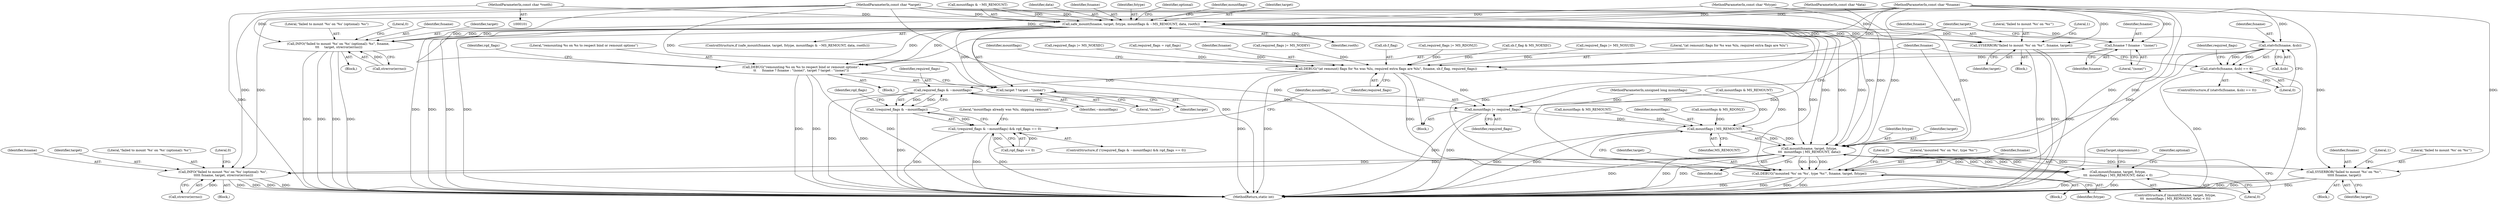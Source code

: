 digraph "0_lxc_592fd47a6245508b79fe6ac819fe6d3b2c1289be_5@pointer" {
"1000108" [label="(MethodParameterIn,const char *rootfs)"];
"1000112" [label="(Call,safe_mount(fsname, target, fstype, mountflags & ~MS_REMOUNT, data, rootfs))"];
"1000125" [label="(Call,INFO(\"failed to mount '%s' on '%s' (optional): %s\", fsname,\n \t\t\t     target, strerror(errno)))"];
"1000135" [label="(Call,SYSERROR(\"failed to mount '%s' on '%s'\", fsname, target))"];
"1000151" [label="(Call,DEBUG(\"remounting %s on %s to respect bind or remount options\",\n\t\t      fsname ? fsname : \"(none)\", target ? target : \"(none)\"))"];
"1000153" [label="(Call,fsname ? fsname : \"(none)\")"];
"1000157" [label="(Call,target ? target : \"(none)\")"];
"1000174" [label="(Call,statvfs(fsname, &sb))"];
"1000173" [label="(Call,statvfs(fsname, &sb) == 0)"];
"1000220" [label="(Call,DEBUG(\"(at remount) flags for %s was %lu, required extra flags are %lu\", fsname, sb.f_flag, required_flags))"];
"1000236" [label="(Call,required_flags & ~mountflags)"];
"1000235" [label="(Call,!(required_flags & ~mountflags))"];
"1000234" [label="(Call,!(required_flags & ~mountflags) && rqd_flags == 0)"];
"1000247" [label="(Call,mountflags |= required_flags)"];
"1000256" [label="(Call,mountflags | MS_REMOUNT)"];
"1000252" [label="(Call,mount(fsname, target, fstype,\n\t\t\t  mountflags | MS_REMOUNT, data))"];
"1000251" [label="(Call,mount(fsname, target, fstype,\n\t\t\t  mountflags | MS_REMOUNT, data) < 0)"];
"1000265" [label="(Call,INFO(\"failed to mount '%s' on '%s' (optional): %s\",\n \t\t\t\t\t fsname, target, strerror(errno)))"];
"1000275" [label="(Call,SYSERROR(\"failed to mount '%s' on '%s'\",\n\t\t\t\t\t fsname, target))"];
"1000283" [label="(Call,DEBUG(\"mounted '%s' on '%s', type '%s'\", fsname, target, fstype))"];
"1000281" [label="(Literal,1)"];
"1000175" [label="(Identifier,fsname)"];
"1000244" [label="(Literal,\"mountflags already was %lu, skipping remount\")"];
"1000249" [label="(Identifier,required_flags)"];
"1000272" [label="(Literal,0)"];
"1000282" [label="(JumpTarget,skipremount:)"];
"1000105" [label="(MethodParameterIn,unsigned long mountflags)"];
"1000153" [label="(Call,fsname ? fsname : \"(none)\")"];
"1000103" [label="(MethodParameterIn,const char *target)"];
"1000235" [label="(Call,!(required_flags & ~mountflags))"];
"1000123" [label="(Identifier,optional)"];
"1000155" [label="(Identifier,fsname)"];
"1000251" [label="(Call,mount(fsname, target, fstype,\n\t\t\t  mountflags | MS_REMOUNT, data) < 0)"];
"1000267" [label="(Identifier,fsname)"];
"1000266" [label="(Literal,\"failed to mount '%s' on '%s' (optional): %s\")"];
"1000258" [label="(Identifier,MS_REMOUNT)"];
"1000150" [label="(Block,)"];
"1000257" [label="(Identifier,mountflags)"];
"1000239" [label="(Call,rqd_flags == 0)"];
"1000111" [label="(ControlStructure,if (safe_mount(fsname, target, fstype, mountflags & ~MS_REMOUNT, data, rootfs)))"];
"1000106" [label="(MethodParameterIn,const char *data)"];
"1000112" [label="(Call,safe_mount(fsname, target, fstype, mountflags & ~MS_REMOUNT, data, rootfs))"];
"1000145" [label="(Identifier,mountflags)"];
"1000276" [label="(Literal,\"failed to mount '%s' on '%s'\")"];
"1000104" [label="(MethodParameterIn,const char *fstype)"];
"1000212" [label="(Call,sb.f_flag & MS_NOEXEC)"];
"1000236" [label="(Call,required_flags & ~mountflags)"];
"1000217" [label="(Call,required_flags |= MS_NOEXEC)"];
"1000114" [label="(Identifier,target)"];
"1000277" [label="(Identifier,fsname)"];
"1000166" [label="(Call,mountflags & MS_RDONLY)"];
"1000181" [label="(Call,required_flags = rqd_flags)"];
"1000182" [label="(Identifier,required_flags)"];
"1000226" [label="(Identifier,required_flags)"];
"1000259" [label="(Identifier,data)"];
"1000141" [label="(Literal,1)"];
"1000156" [label="(Literal,\"(none)\")"];
"1000108" [label="(MethodParameterIn,const char *rootfs)"];
"1000163" [label="(Identifier,rqd_flags)"];
"1000265" [label="(Call,INFO(\"failed to mount '%s' on '%s' (optional): %s\",\n \t\t\t\t\t fsname, target, strerror(errno)))"];
"1000135" [label="(Call,SYSERROR(\"failed to mount '%s' on '%s'\", fsname, target))"];
"1000129" [label="(Call,strerror(errno))"];
"1000176" [label="(Call,&sb)"];
"1000284" [label="(Literal,\"mounted '%s' on '%s', type '%s'\")"];
"1000233" [label="(ControlStructure,if (!(required_flags & ~mountflags) && rqd_flags == 0))"];
"1000275" [label="(Call,SYSERROR(\"failed to mount '%s' on '%s'\",\n\t\t\t\t\t fsname, target))"];
"1000240" [label="(Identifier,rqd_flags)"];
"1000222" [label="(Identifier,fsname)"];
"1000260" [label="(Literal,0)"];
"1000229" [label="(Call,mountflags & MS_REMOUNT)"];
"1000252" [label="(Call,mount(fsname, target, fstype,\n\t\t\t  mountflags | MS_REMOUNT, data))"];
"1000274" [label="(Block,)"];
"1000134" [label="(Block,)"];
"1000220" [label="(Call,DEBUG(\"(at remount) flags for %s was %lu, required extra flags are %lu\", fsname, sb.f_flag, required_flags))"];
"1000128" [label="(Identifier,target)"];
"1000152" [label="(Literal,\"remounting %s on %s to respect bind or remount options\")"];
"1000126" [label="(Literal,\"failed to mount '%s' on '%s' (optional): %s\")"];
"1000238" [label="(Identifier,~mountflags)"];
"1000199" [label="(Call,required_flags |= MS_NODEV)"];
"1000263" [label="(Identifier,optional)"];
"1000132" [label="(Literal,0)"];
"1000158" [label="(Identifier,target)"];
"1000116" [label="(Call,mountflags & ~MS_REMOUNT)"];
"1000137" [label="(Identifier,fsname)"];
"1000285" [label="(Identifier,fsname)"];
"1000234" [label="(Call,!(required_flags & ~mountflags) && rqd_flags == 0)"];
"1000269" [label="(Call,strerror(errno))"];
"1000255" [label="(Identifier,fstype)"];
"1000256" [label="(Call,mountflags | MS_REMOUNT)"];
"1000250" [label="(ControlStructure,if (mount(fsname, target, fstype,\n\t\t\t  mountflags | MS_REMOUNT, data) < 0))"];
"1000154" [label="(Identifier,fsname)"];
"1000119" [label="(Identifier,data)"];
"1000283" [label="(Call,DEBUG(\"mounted '%s' on '%s', type '%s'\", fsname, target, fstype))"];
"1000138" [label="(Identifier,target)"];
"1000237" [label="(Identifier,required_flags)"];
"1000268" [label="(Identifier,target)"];
"1000173" [label="(Call,statvfs(fsname, &sb) == 0)"];
"1000253" [label="(Identifier,fsname)"];
"1000223" [label="(Call,sb.f_flag)"];
"1000113" [label="(Identifier,fsname)"];
"1000151" [label="(Call,DEBUG(\"remounting %s on %s to respect bind or remount options\",\n\t\t      fsname ? fsname : \"(none)\", target ? target : \"(none)\"))"];
"1000254" [label="(Identifier,target)"];
"1000287" [label="(Identifier,fstype)"];
"1000102" [label="(MethodParameterIn,const char *fsname)"];
"1000248" [label="(Identifier,mountflags)"];
"1000127" [label="(Identifier,fsname)"];
"1000286" [label="(Identifier,target)"];
"1000289" [label="(Literal,0)"];
"1000109" [label="(Block,)"];
"1000190" [label="(Call,required_flags |= MS_NOSUID)"];
"1000124" [label="(Block,)"];
"1000144" [label="(Call,mountflags & MS_REMOUNT)"];
"1000157" [label="(Call,target ? target : \"(none)\")"];
"1000115" [label="(Identifier,fstype)"];
"1000136" [label="(Literal,\"failed to mount '%s' on '%s'\")"];
"1000160" [label="(Literal,\"(none)\")"];
"1000174" [label="(Call,statvfs(fsname, &sb))"];
"1000290" [label="(MethodReturn,static int)"];
"1000221" [label="(Literal,\"(at remount) flags for %s was %lu, required extra flags are %lu\")"];
"1000230" [label="(Identifier,mountflags)"];
"1000178" [label="(Literal,0)"];
"1000125" [label="(Call,INFO(\"failed to mount '%s' on '%s' (optional): %s\", fsname,\n \t\t\t     target, strerror(errno)))"];
"1000120" [label="(Identifier,rootfs)"];
"1000247" [label="(Call,mountflags |= required_flags)"];
"1000264" [label="(Block,)"];
"1000278" [label="(Identifier,target)"];
"1000159" [label="(Identifier,target)"];
"1000208" [label="(Call,required_flags |= MS_RDONLY)"];
"1000179" [label="(Block,)"];
"1000172" [label="(ControlStructure,if (statvfs(fsname, &sb) == 0))"];
"1000108" -> "1000101"  [label="AST: "];
"1000108" -> "1000290"  [label="DDG: "];
"1000108" -> "1000112"  [label="DDG: "];
"1000112" -> "1000111"  [label="AST: "];
"1000112" -> "1000120"  [label="CFG: "];
"1000113" -> "1000112"  [label="AST: "];
"1000114" -> "1000112"  [label="AST: "];
"1000115" -> "1000112"  [label="AST: "];
"1000116" -> "1000112"  [label="AST: "];
"1000119" -> "1000112"  [label="AST: "];
"1000120" -> "1000112"  [label="AST: "];
"1000123" -> "1000112"  [label="CFG: "];
"1000145" -> "1000112"  [label="CFG: "];
"1000112" -> "1000290"  [label="DDG: "];
"1000112" -> "1000290"  [label="DDG: "];
"1000112" -> "1000290"  [label="DDG: "];
"1000112" -> "1000290"  [label="DDG: "];
"1000112" -> "1000290"  [label="DDG: "];
"1000102" -> "1000112"  [label="DDG: "];
"1000103" -> "1000112"  [label="DDG: "];
"1000104" -> "1000112"  [label="DDG: "];
"1000116" -> "1000112"  [label="DDG: "];
"1000116" -> "1000112"  [label="DDG: "];
"1000106" -> "1000112"  [label="DDG: "];
"1000112" -> "1000125"  [label="DDG: "];
"1000112" -> "1000125"  [label="DDG: "];
"1000112" -> "1000135"  [label="DDG: "];
"1000112" -> "1000135"  [label="DDG: "];
"1000112" -> "1000151"  [label="DDG: "];
"1000112" -> "1000151"  [label="DDG: "];
"1000112" -> "1000153"  [label="DDG: "];
"1000112" -> "1000157"  [label="DDG: "];
"1000112" -> "1000174"  [label="DDG: "];
"1000112" -> "1000252"  [label="DDG: "];
"1000112" -> "1000252"  [label="DDG: "];
"1000112" -> "1000252"  [label="DDG: "];
"1000112" -> "1000283"  [label="DDG: "];
"1000112" -> "1000283"  [label="DDG: "];
"1000112" -> "1000283"  [label="DDG: "];
"1000125" -> "1000124"  [label="AST: "];
"1000125" -> "1000129"  [label="CFG: "];
"1000126" -> "1000125"  [label="AST: "];
"1000127" -> "1000125"  [label="AST: "];
"1000128" -> "1000125"  [label="AST: "];
"1000129" -> "1000125"  [label="AST: "];
"1000132" -> "1000125"  [label="CFG: "];
"1000125" -> "1000290"  [label="DDG: "];
"1000125" -> "1000290"  [label="DDG: "];
"1000125" -> "1000290"  [label="DDG: "];
"1000125" -> "1000290"  [label="DDG: "];
"1000102" -> "1000125"  [label="DDG: "];
"1000103" -> "1000125"  [label="DDG: "];
"1000129" -> "1000125"  [label="DDG: "];
"1000135" -> "1000134"  [label="AST: "];
"1000135" -> "1000138"  [label="CFG: "];
"1000136" -> "1000135"  [label="AST: "];
"1000137" -> "1000135"  [label="AST: "];
"1000138" -> "1000135"  [label="AST: "];
"1000141" -> "1000135"  [label="CFG: "];
"1000135" -> "1000290"  [label="DDG: "];
"1000135" -> "1000290"  [label="DDG: "];
"1000135" -> "1000290"  [label="DDG: "];
"1000102" -> "1000135"  [label="DDG: "];
"1000103" -> "1000135"  [label="DDG: "];
"1000151" -> "1000150"  [label="AST: "];
"1000151" -> "1000157"  [label="CFG: "];
"1000152" -> "1000151"  [label="AST: "];
"1000153" -> "1000151"  [label="AST: "];
"1000157" -> "1000151"  [label="AST: "];
"1000163" -> "1000151"  [label="CFG: "];
"1000151" -> "1000290"  [label="DDG: "];
"1000151" -> "1000290"  [label="DDG: "];
"1000151" -> "1000290"  [label="DDG: "];
"1000102" -> "1000151"  [label="DDG: "];
"1000103" -> "1000151"  [label="DDG: "];
"1000153" -> "1000155"  [label="CFG: "];
"1000153" -> "1000156"  [label="CFG: "];
"1000154" -> "1000153"  [label="AST: "];
"1000155" -> "1000153"  [label="AST: "];
"1000156" -> "1000153"  [label="AST: "];
"1000158" -> "1000153"  [label="CFG: "];
"1000102" -> "1000153"  [label="DDG: "];
"1000157" -> "1000159"  [label="CFG: "];
"1000157" -> "1000160"  [label="CFG: "];
"1000158" -> "1000157"  [label="AST: "];
"1000159" -> "1000157"  [label="AST: "];
"1000160" -> "1000157"  [label="AST: "];
"1000103" -> "1000157"  [label="DDG: "];
"1000174" -> "1000173"  [label="AST: "];
"1000174" -> "1000176"  [label="CFG: "];
"1000175" -> "1000174"  [label="AST: "];
"1000176" -> "1000174"  [label="AST: "];
"1000178" -> "1000174"  [label="CFG: "];
"1000174" -> "1000290"  [label="DDG: "];
"1000174" -> "1000173"  [label="DDG: "];
"1000174" -> "1000173"  [label="DDG: "];
"1000102" -> "1000174"  [label="DDG: "];
"1000174" -> "1000220"  [label="DDG: "];
"1000174" -> "1000252"  [label="DDG: "];
"1000173" -> "1000172"  [label="AST: "];
"1000173" -> "1000178"  [label="CFG: "];
"1000178" -> "1000173"  [label="AST: "];
"1000182" -> "1000173"  [label="CFG: "];
"1000253" -> "1000173"  [label="CFG: "];
"1000173" -> "1000290"  [label="DDG: "];
"1000173" -> "1000290"  [label="DDG: "];
"1000220" -> "1000179"  [label="AST: "];
"1000220" -> "1000226"  [label="CFG: "];
"1000221" -> "1000220"  [label="AST: "];
"1000222" -> "1000220"  [label="AST: "];
"1000223" -> "1000220"  [label="AST: "];
"1000226" -> "1000220"  [label="AST: "];
"1000230" -> "1000220"  [label="CFG: "];
"1000220" -> "1000290"  [label="DDG: "];
"1000220" -> "1000290"  [label="DDG: "];
"1000102" -> "1000220"  [label="DDG: "];
"1000212" -> "1000220"  [label="DDG: "];
"1000181" -> "1000220"  [label="DDG: "];
"1000208" -> "1000220"  [label="DDG: "];
"1000199" -> "1000220"  [label="DDG: "];
"1000190" -> "1000220"  [label="DDG: "];
"1000217" -> "1000220"  [label="DDG: "];
"1000220" -> "1000236"  [label="DDG: "];
"1000220" -> "1000247"  [label="DDG: "];
"1000220" -> "1000252"  [label="DDG: "];
"1000220" -> "1000283"  [label="DDG: "];
"1000236" -> "1000235"  [label="AST: "];
"1000236" -> "1000238"  [label="CFG: "];
"1000237" -> "1000236"  [label="AST: "];
"1000238" -> "1000236"  [label="AST: "];
"1000235" -> "1000236"  [label="CFG: "];
"1000236" -> "1000290"  [label="DDG: "];
"1000236" -> "1000290"  [label="DDG: "];
"1000236" -> "1000235"  [label="DDG: "];
"1000236" -> "1000235"  [label="DDG: "];
"1000236" -> "1000247"  [label="DDG: "];
"1000235" -> "1000234"  [label="AST: "];
"1000240" -> "1000235"  [label="CFG: "];
"1000234" -> "1000235"  [label="CFG: "];
"1000235" -> "1000290"  [label="DDG: "];
"1000235" -> "1000234"  [label="DDG: "];
"1000234" -> "1000233"  [label="AST: "];
"1000234" -> "1000239"  [label="CFG: "];
"1000239" -> "1000234"  [label="AST: "];
"1000244" -> "1000234"  [label="CFG: "];
"1000248" -> "1000234"  [label="CFG: "];
"1000234" -> "1000290"  [label="DDG: "];
"1000234" -> "1000290"  [label="DDG: "];
"1000234" -> "1000290"  [label="DDG: "];
"1000239" -> "1000234"  [label="DDG: "];
"1000239" -> "1000234"  [label="DDG: "];
"1000247" -> "1000179"  [label="AST: "];
"1000247" -> "1000249"  [label="CFG: "];
"1000248" -> "1000247"  [label="AST: "];
"1000249" -> "1000247"  [label="AST: "];
"1000253" -> "1000247"  [label="CFG: "];
"1000247" -> "1000290"  [label="DDG: "];
"1000247" -> "1000290"  [label="DDG: "];
"1000229" -> "1000247"  [label="DDG: "];
"1000105" -> "1000247"  [label="DDG: "];
"1000247" -> "1000256"  [label="DDG: "];
"1000256" -> "1000252"  [label="AST: "];
"1000256" -> "1000258"  [label="CFG: "];
"1000257" -> "1000256"  [label="AST: "];
"1000258" -> "1000256"  [label="AST: "];
"1000259" -> "1000256"  [label="CFG: "];
"1000256" -> "1000290"  [label="DDG: "];
"1000256" -> "1000290"  [label="DDG: "];
"1000256" -> "1000252"  [label="DDG: "];
"1000256" -> "1000252"  [label="DDG: "];
"1000166" -> "1000256"  [label="DDG: "];
"1000105" -> "1000256"  [label="DDG: "];
"1000229" -> "1000256"  [label="DDG: "];
"1000144" -> "1000256"  [label="DDG: "];
"1000252" -> "1000251"  [label="AST: "];
"1000252" -> "1000259"  [label="CFG: "];
"1000253" -> "1000252"  [label="AST: "];
"1000254" -> "1000252"  [label="AST: "];
"1000255" -> "1000252"  [label="AST: "];
"1000259" -> "1000252"  [label="AST: "];
"1000260" -> "1000252"  [label="CFG: "];
"1000252" -> "1000290"  [label="DDG: "];
"1000252" -> "1000290"  [label="DDG: "];
"1000252" -> "1000290"  [label="DDG: "];
"1000252" -> "1000251"  [label="DDG: "];
"1000252" -> "1000251"  [label="DDG: "];
"1000252" -> "1000251"  [label="DDG: "];
"1000252" -> "1000251"  [label="DDG: "];
"1000252" -> "1000251"  [label="DDG: "];
"1000102" -> "1000252"  [label="DDG: "];
"1000103" -> "1000252"  [label="DDG: "];
"1000104" -> "1000252"  [label="DDG: "];
"1000106" -> "1000252"  [label="DDG: "];
"1000252" -> "1000265"  [label="DDG: "];
"1000252" -> "1000265"  [label="DDG: "];
"1000252" -> "1000275"  [label="DDG: "];
"1000252" -> "1000275"  [label="DDG: "];
"1000252" -> "1000283"  [label="DDG: "];
"1000252" -> "1000283"  [label="DDG: "];
"1000252" -> "1000283"  [label="DDG: "];
"1000251" -> "1000250"  [label="AST: "];
"1000251" -> "1000260"  [label="CFG: "];
"1000260" -> "1000251"  [label="AST: "];
"1000263" -> "1000251"  [label="CFG: "];
"1000282" -> "1000251"  [label="CFG: "];
"1000251" -> "1000290"  [label="DDG: "];
"1000251" -> "1000290"  [label="DDG: "];
"1000265" -> "1000264"  [label="AST: "];
"1000265" -> "1000269"  [label="CFG: "];
"1000266" -> "1000265"  [label="AST: "];
"1000267" -> "1000265"  [label="AST: "];
"1000268" -> "1000265"  [label="AST: "];
"1000269" -> "1000265"  [label="AST: "];
"1000272" -> "1000265"  [label="CFG: "];
"1000265" -> "1000290"  [label="DDG: "];
"1000265" -> "1000290"  [label="DDG: "];
"1000265" -> "1000290"  [label="DDG: "];
"1000265" -> "1000290"  [label="DDG: "];
"1000102" -> "1000265"  [label="DDG: "];
"1000103" -> "1000265"  [label="DDG: "];
"1000269" -> "1000265"  [label="DDG: "];
"1000275" -> "1000274"  [label="AST: "];
"1000275" -> "1000278"  [label="CFG: "];
"1000276" -> "1000275"  [label="AST: "];
"1000277" -> "1000275"  [label="AST: "];
"1000278" -> "1000275"  [label="AST: "];
"1000281" -> "1000275"  [label="CFG: "];
"1000275" -> "1000290"  [label="DDG: "];
"1000275" -> "1000290"  [label="DDG: "];
"1000275" -> "1000290"  [label="DDG: "];
"1000102" -> "1000275"  [label="DDG: "];
"1000103" -> "1000275"  [label="DDG: "];
"1000283" -> "1000109"  [label="AST: "];
"1000283" -> "1000287"  [label="CFG: "];
"1000284" -> "1000283"  [label="AST: "];
"1000285" -> "1000283"  [label="AST: "];
"1000286" -> "1000283"  [label="AST: "];
"1000287" -> "1000283"  [label="AST: "];
"1000289" -> "1000283"  [label="CFG: "];
"1000283" -> "1000290"  [label="DDG: "];
"1000283" -> "1000290"  [label="DDG: "];
"1000283" -> "1000290"  [label="DDG: "];
"1000283" -> "1000290"  [label="DDG: "];
"1000102" -> "1000283"  [label="DDG: "];
"1000103" -> "1000283"  [label="DDG: "];
"1000104" -> "1000283"  [label="DDG: "];
}
